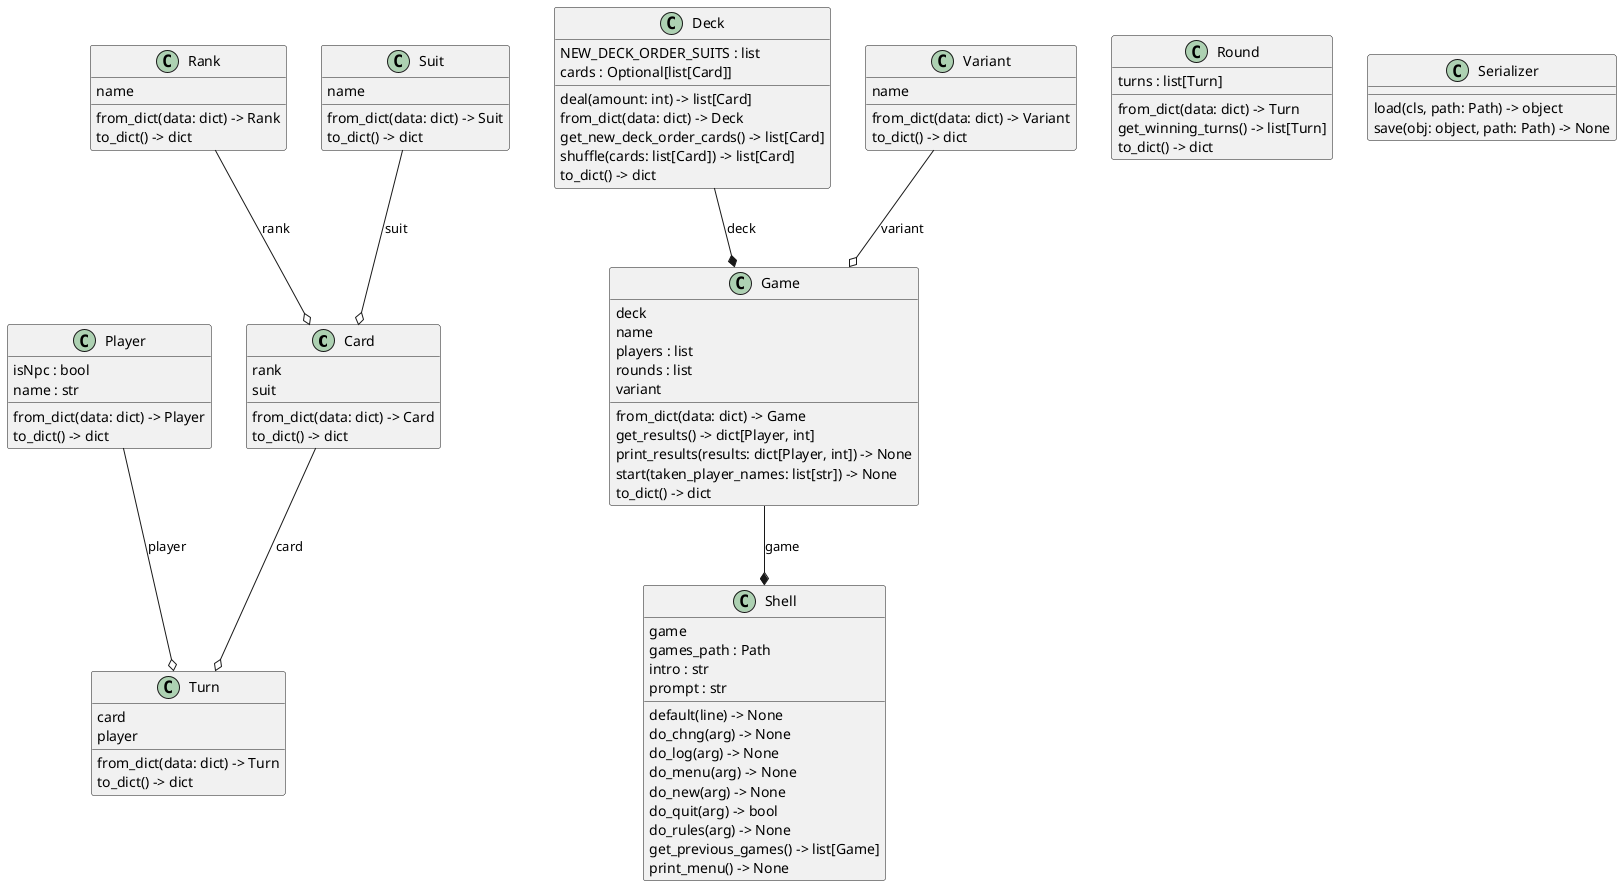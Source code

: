 @startuml classes_war
set namespaceSeparator none
class "Card" as models.card.Card {
  rank
  suit
  from_dict(data: dict) -> Card
  to_dict() -> dict
}
class "Deck" as models.deck.Deck {
  NEW_DECK_ORDER_SUITS : list
  cards : Optional[list[Card]]
  deal(amount: int) -> list[Card]
  from_dict(data: dict) -> Deck
  get_new_deck_order_cards() -> list[Card]
  shuffle(cards: list[Card]) -> list[Card]
  to_dict() -> dict
}
class "Game" as models.game.Game {
  deck
  name
  players : list
  rounds : list
  variant
  from_dict(data: dict) -> Game
  get_results() -> dict[Player, int]
  print_results(results: dict[Player, int]) -> None
  start(taken_player_names: list[str]) -> None
  to_dict() -> dict
}
class "Player" as models.player.Player {
  isNpc : bool
  name : str
  from_dict(data: dict) -> Player
  to_dict() -> dict
}
class "Rank" as enums.rank.Rank {
  name
  from_dict(data: dict) -> Rank
  to_dict() -> dict
}
class "Round" as models.round.Round {
  turns : list[Turn]
  from_dict(data: dict) -> Turn
  get_winning_turns() -> list[Turn]
  to_dict() -> dict
}
class "Serializer" as utils.serializer.Serializer {
  load(cls, path: Path) -> object
  save(obj: object, path: Path) -> None
}
class "Shell" as models.shell.Shell {
  game
  games_path : Path
  intro : str
  prompt : str
  default(line) -> None
  do_chng(arg) -> None
  do_log(arg) -> None
  do_menu(arg) -> None
  do_new(arg) -> None
  do_quit(arg) -> bool
  do_rules(arg) -> None
  get_previous_games() -> list[Game]
  print_menu() -> None
}
class "Suit" as enums.suit.Suit {
  name
  from_dict(data: dict) -> Suit
  to_dict() -> dict
}
class "Turn" as models.turn.Turn {
  card
  player
  from_dict(data: dict) -> Turn
  to_dict() -> dict
}
class "Variant" as enums.variant.Variant {
  name
  from_dict(data: dict) -> Variant
  to_dict() -> dict
}
models.deck.Deck --* models.game.Game : deck
models.game.Game --* models.shell.Shell : game
enums.rank.Rank --o models.card.Card : rank
enums.suit.Suit --o models.card.Card : suit
enums.variant.Variant --o models.game.Game : variant
models.card.Card --o models.turn.Turn : card
models.player.Player --o models.turn.Turn : player
@enduml
